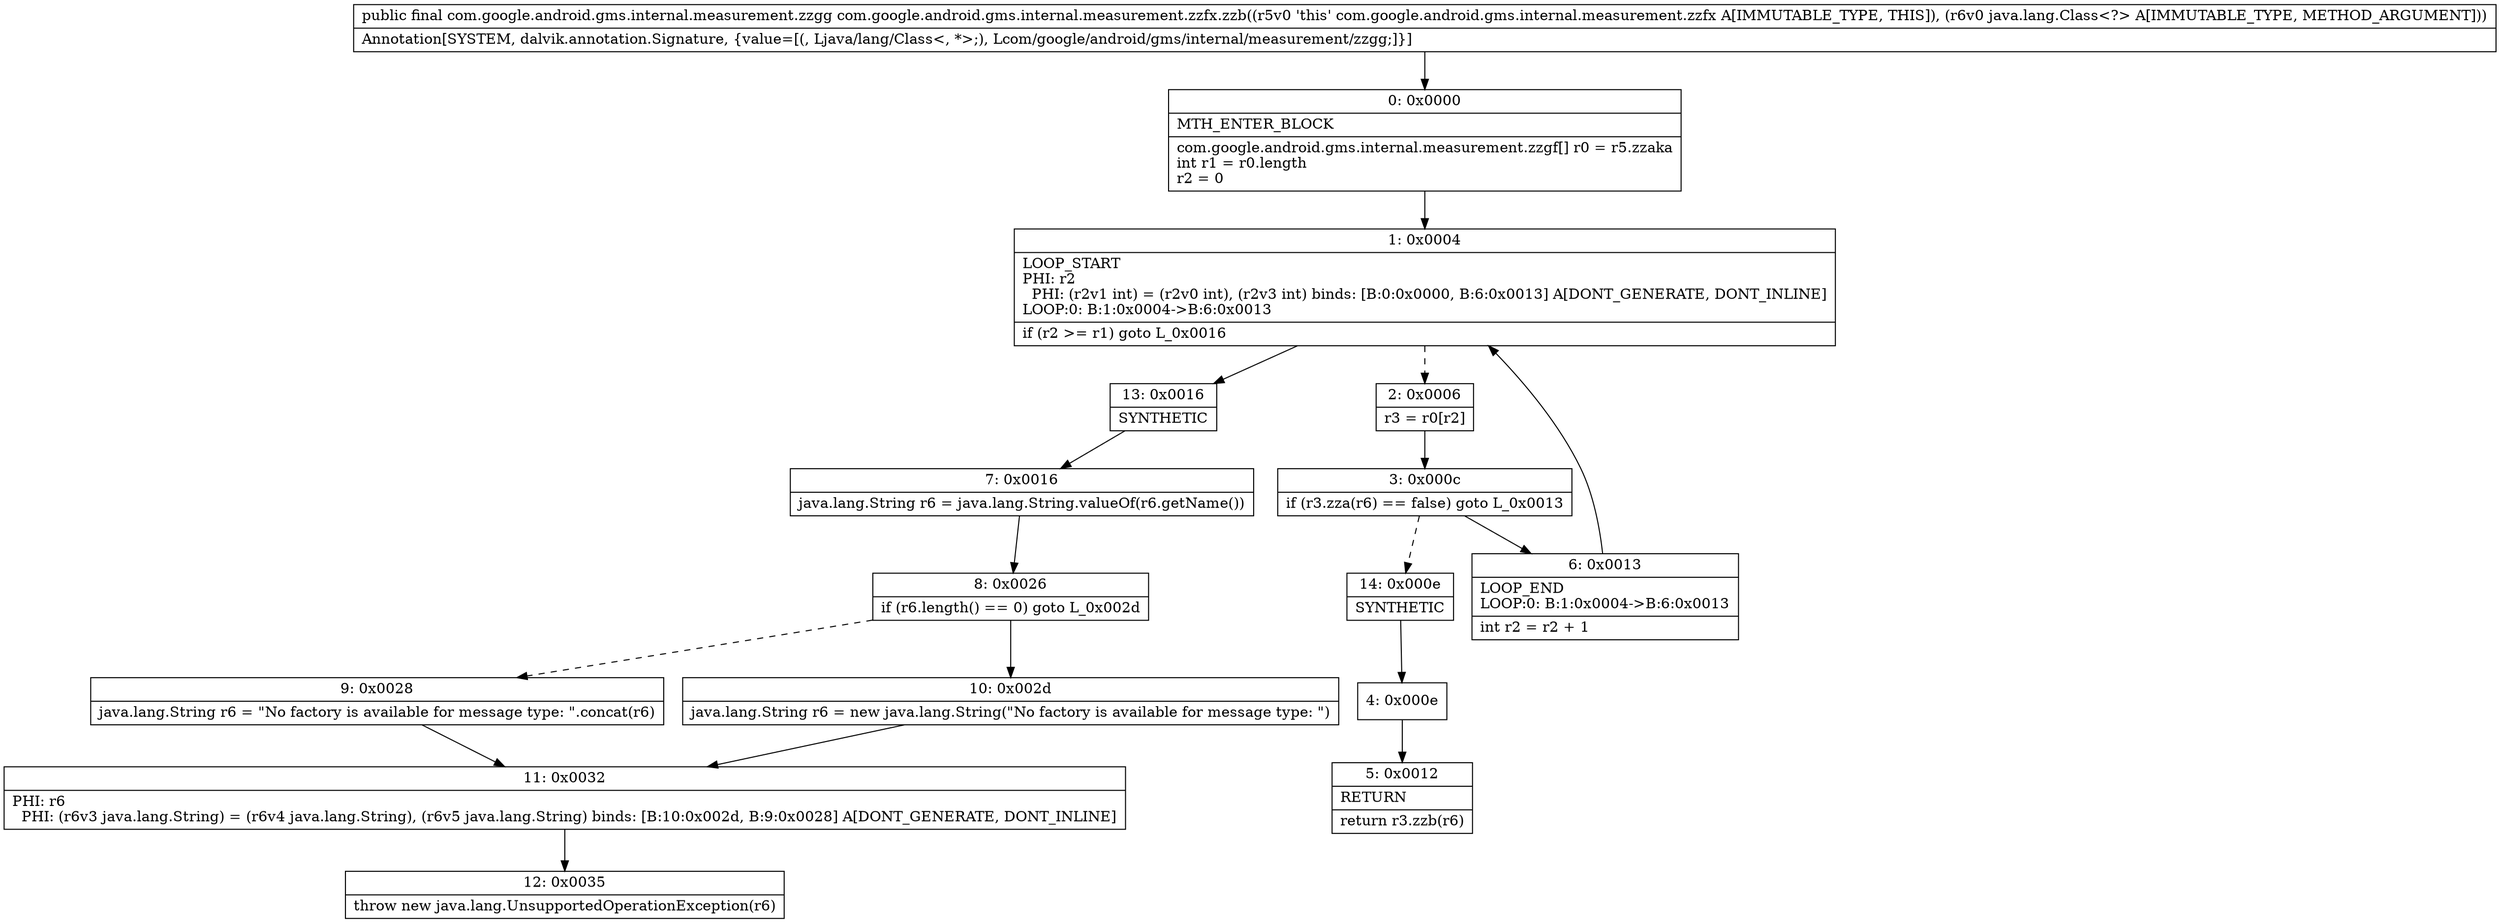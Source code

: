 digraph "CFG forcom.google.android.gms.internal.measurement.zzfx.zzb(Ljava\/lang\/Class;)Lcom\/google\/android\/gms\/internal\/measurement\/zzgg;" {
Node_0 [shape=record,label="{0\:\ 0x0000|MTH_ENTER_BLOCK\l|com.google.android.gms.internal.measurement.zzgf[] r0 = r5.zzaka\lint r1 = r0.length\lr2 = 0\l}"];
Node_1 [shape=record,label="{1\:\ 0x0004|LOOP_START\lPHI: r2 \l  PHI: (r2v1 int) = (r2v0 int), (r2v3 int) binds: [B:0:0x0000, B:6:0x0013] A[DONT_GENERATE, DONT_INLINE]\lLOOP:0: B:1:0x0004\-\>B:6:0x0013\l|if (r2 \>= r1) goto L_0x0016\l}"];
Node_2 [shape=record,label="{2\:\ 0x0006|r3 = r0[r2]\l}"];
Node_3 [shape=record,label="{3\:\ 0x000c|if (r3.zza(r6) == false) goto L_0x0013\l}"];
Node_4 [shape=record,label="{4\:\ 0x000e}"];
Node_5 [shape=record,label="{5\:\ 0x0012|RETURN\l|return r3.zzb(r6)\l}"];
Node_6 [shape=record,label="{6\:\ 0x0013|LOOP_END\lLOOP:0: B:1:0x0004\-\>B:6:0x0013\l|int r2 = r2 + 1\l}"];
Node_7 [shape=record,label="{7\:\ 0x0016|java.lang.String r6 = java.lang.String.valueOf(r6.getName())\l}"];
Node_8 [shape=record,label="{8\:\ 0x0026|if (r6.length() == 0) goto L_0x002d\l}"];
Node_9 [shape=record,label="{9\:\ 0x0028|java.lang.String r6 = \"No factory is available for message type: \".concat(r6)\l}"];
Node_10 [shape=record,label="{10\:\ 0x002d|java.lang.String r6 = new java.lang.String(\"No factory is available for message type: \")\l}"];
Node_11 [shape=record,label="{11\:\ 0x0032|PHI: r6 \l  PHI: (r6v3 java.lang.String) = (r6v4 java.lang.String), (r6v5 java.lang.String) binds: [B:10:0x002d, B:9:0x0028] A[DONT_GENERATE, DONT_INLINE]\l}"];
Node_12 [shape=record,label="{12\:\ 0x0035|throw new java.lang.UnsupportedOperationException(r6)\l}"];
Node_13 [shape=record,label="{13\:\ 0x0016|SYNTHETIC\l}"];
Node_14 [shape=record,label="{14\:\ 0x000e|SYNTHETIC\l}"];
MethodNode[shape=record,label="{public final com.google.android.gms.internal.measurement.zzgg com.google.android.gms.internal.measurement.zzfx.zzb((r5v0 'this' com.google.android.gms.internal.measurement.zzfx A[IMMUTABLE_TYPE, THIS]), (r6v0 java.lang.Class\<?\> A[IMMUTABLE_TYPE, METHOD_ARGUMENT]))  | Annotation[SYSTEM, dalvik.annotation.Signature, \{value=[(, Ljava\/lang\/Class\<, *\>;), Lcom\/google\/android\/gms\/internal\/measurement\/zzgg;]\}]\l}"];
MethodNode -> Node_0;
Node_0 -> Node_1;
Node_1 -> Node_2[style=dashed];
Node_1 -> Node_13;
Node_2 -> Node_3;
Node_3 -> Node_6;
Node_3 -> Node_14[style=dashed];
Node_4 -> Node_5;
Node_6 -> Node_1;
Node_7 -> Node_8;
Node_8 -> Node_9[style=dashed];
Node_8 -> Node_10;
Node_9 -> Node_11;
Node_10 -> Node_11;
Node_11 -> Node_12;
Node_13 -> Node_7;
Node_14 -> Node_4;
}

